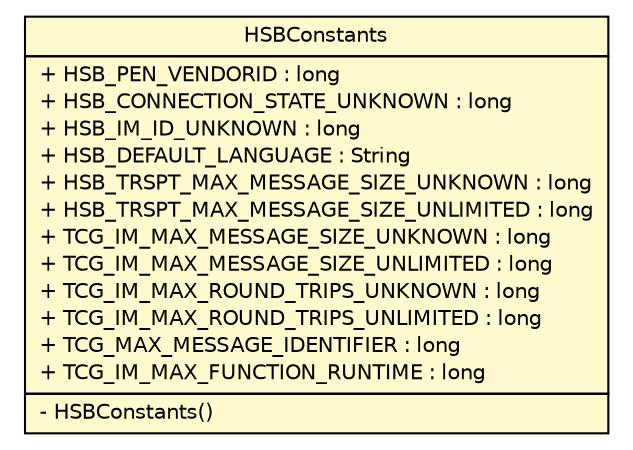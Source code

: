 #!/usr/local/bin/dot
#
# Class diagram 
# Generated by UMLGraph version R5_6 (http://www.umlgraph.org/)
#

digraph G {
	edge [fontname="Helvetica",fontsize=10,labelfontname="Helvetica",labelfontsize=10];
	node [fontname="Helvetica",fontsize=10,shape=plaintext];
	nodesep=0.25;
	ranksep=0.5;
	// de.hsbremen.tc.tnc.HSBConstants
	c573 [label=<<table title="de.hsbremen.tc.tnc.HSBConstants" border="0" cellborder="1" cellspacing="0" cellpadding="2" port="p" bgcolor="lemonChiffon" href="./HSBConstants.html">
		<tr><td><table border="0" cellspacing="0" cellpadding="1">
<tr><td align="center" balign="center"> HSBConstants </td></tr>
		</table></td></tr>
		<tr><td><table border="0" cellspacing="0" cellpadding="1">
<tr><td align="left" balign="left"> + HSB_PEN_VENDORID : long </td></tr>
<tr><td align="left" balign="left"> + HSB_CONNECTION_STATE_UNKNOWN : long </td></tr>
<tr><td align="left" balign="left"> + HSB_IM_ID_UNKNOWN : long </td></tr>
<tr><td align="left" balign="left"> + HSB_DEFAULT_LANGUAGE : String </td></tr>
<tr><td align="left" balign="left"> + HSB_TRSPT_MAX_MESSAGE_SIZE_UNKNOWN : long </td></tr>
<tr><td align="left" balign="left"> + HSB_TRSPT_MAX_MESSAGE_SIZE_UNLIMITED : long </td></tr>
<tr><td align="left" balign="left"> + TCG_IM_MAX_MESSAGE_SIZE_UNKNOWN : long </td></tr>
<tr><td align="left" balign="left"> + TCG_IM_MAX_MESSAGE_SIZE_UNLIMITED : long </td></tr>
<tr><td align="left" balign="left"> + TCG_IM_MAX_ROUND_TRIPS_UNKNOWN : long </td></tr>
<tr><td align="left" balign="left"> + TCG_IM_MAX_ROUND_TRIPS_UNLIMITED : long </td></tr>
<tr><td align="left" balign="left"> + TCG_MAX_MESSAGE_IDENTIFIER : long </td></tr>
<tr><td align="left" balign="left"> + TCG_IM_MAX_FUNCTION_RUNTIME : long </td></tr>
		</table></td></tr>
		<tr><td><table border="0" cellspacing="0" cellpadding="1">
<tr><td align="left" balign="left"> - HSBConstants() </td></tr>
		</table></td></tr>
		</table>>, URL="./HSBConstants.html", fontname="Helvetica", fontcolor="black", fontsize=10.0];
}

